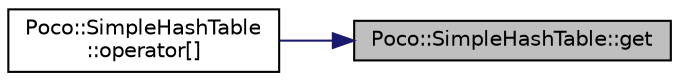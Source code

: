 digraph "Poco::SimpleHashTable::get"
{
 // LATEX_PDF_SIZE
  edge [fontname="Helvetica",fontsize="10",labelfontname="Helvetica",labelfontsize="10"];
  node [fontname="Helvetica",fontsize="10",shape=record];
  rankdir="RL";
  Node1 [label="Poco::SimpleHashTable::get",height=0.2,width=0.4,color="black", fillcolor="grey75", style="filled", fontcolor="black",tooltip="Throws an exception if the value does not exist."];
  Node1 -> Node2 [dir="back",color="midnightblue",fontsize="10",style="solid",fontname="Helvetica"];
  Node2 [label="Poco::SimpleHashTable\l::operator[]",height=0.2,width=0.4,color="black", fillcolor="white", style="filled",URL="$classPoco_1_1SimpleHashTable.html#a8220750c6f8051646b9c47fdb4bb638b",tooltip=" "];
}
